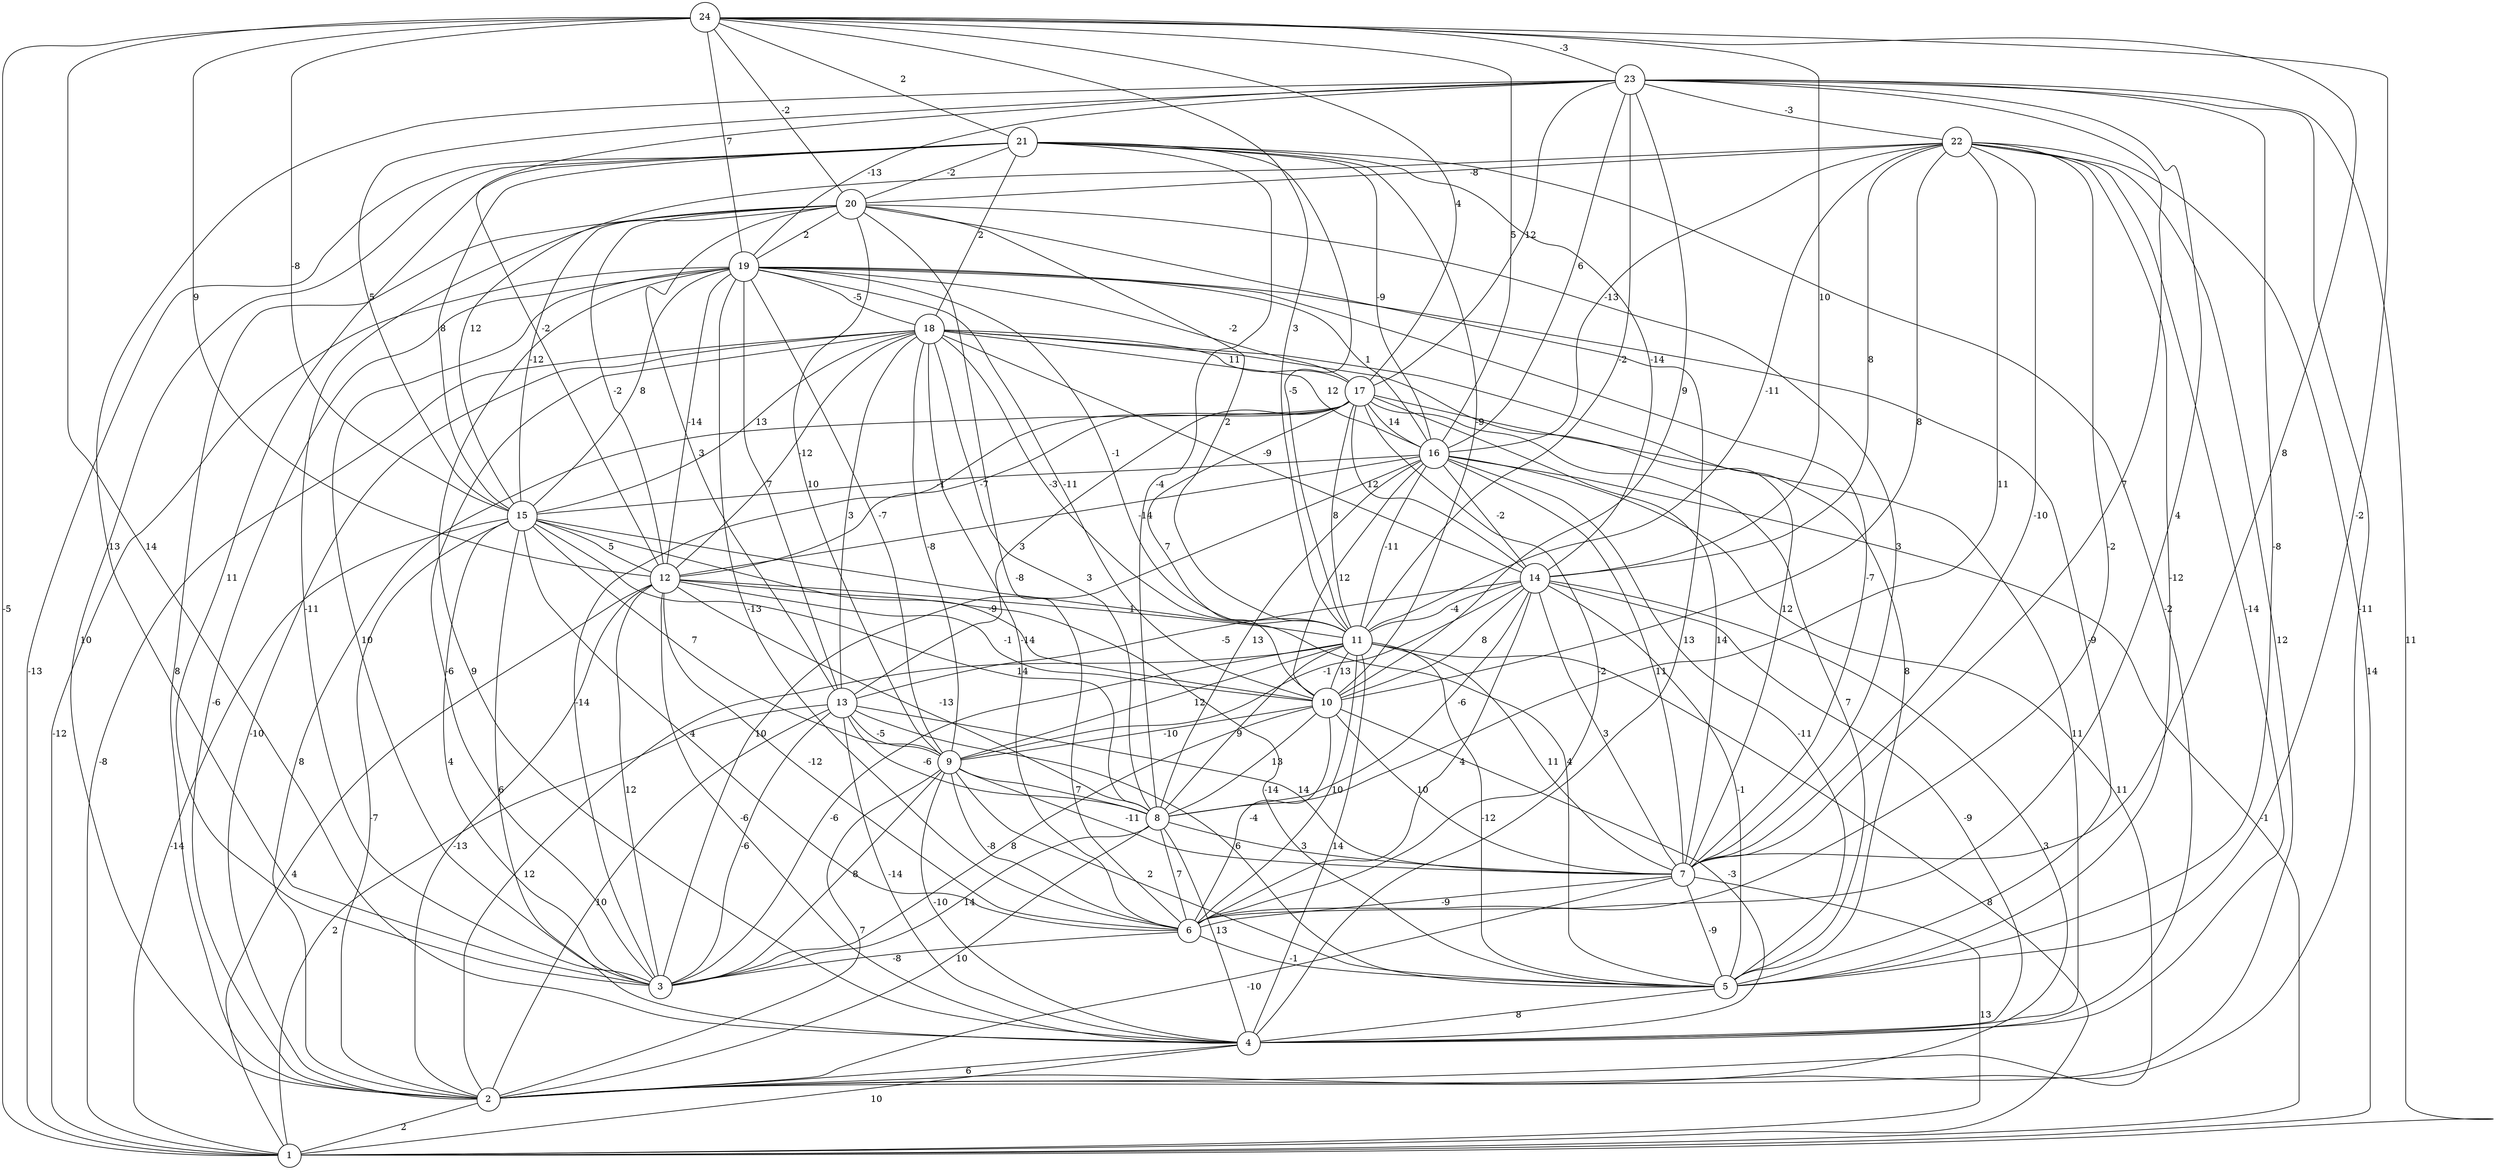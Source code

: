 graph { 
	 fontname="Helvetica,Arial,sans-serif" 
	 node [shape = circle]; 
	 24 -- 1 [label = "-5"];
	 24 -- 4 [label = "14"];
	 24 -- 5 [label = "-2"];
	 24 -- 7 [label = "8"];
	 24 -- 11 [label = "3"];
	 24 -- 12 [label = "9"];
	 24 -- 14 [label = "10"];
	 24 -- 15 [label = "-8"];
	 24 -- 16 [label = "5"];
	 24 -- 17 [label = "4"];
	 24 -- 19 [label = "7"];
	 24 -- 20 [label = "-2"];
	 24 -- 21 [label = "2"];
	 24 -- 23 [label = "-3"];
	 23 -- 1 [label = "11"];
	 23 -- 2 [label = "-11"];
	 23 -- 3 [label = "13"];
	 23 -- 5 [label = "-8"];
	 23 -- 6 [label = "4"];
	 23 -- 7 [label = "7"];
	 23 -- 10 [label = "9"];
	 23 -- 11 [label = "-2"];
	 23 -- 12 [label = "-2"];
	 23 -- 15 [label = "5"];
	 23 -- 16 [label = "6"];
	 23 -- 17 [label = "12"];
	 23 -- 19 [label = "-13"];
	 23 -- 22 [label = "-3"];
	 22 -- 1 [label = "14"];
	 22 -- 2 [label = "12"];
	 22 -- 4 [label = "-14"];
	 22 -- 5 [label = "-12"];
	 22 -- 6 [label = "-2"];
	 22 -- 7 [label = "-10"];
	 22 -- 8 [label = "11"];
	 22 -- 10 [label = "8"];
	 22 -- 11 [label = "-11"];
	 22 -- 14 [label = "8"];
	 22 -- 15 [label = "12"];
	 22 -- 16 [label = "-13"];
	 22 -- 20 [label = "-8"];
	 21 -- 1 [label = "-13"];
	 21 -- 2 [label = "10"];
	 21 -- 3 [label = "11"];
	 21 -- 4 [label = "-2"];
	 21 -- 8 [label = "-4"];
	 21 -- 10 [label = "-9"];
	 21 -- 11 [label = "-5"];
	 21 -- 14 [label = "-14"];
	 21 -- 15 [label = "8"];
	 21 -- 16 [label = "-9"];
	 21 -- 18 [label = "2"];
	 21 -- 20 [label = "-2"];
	 20 -- 2 [label = "8"];
	 20 -- 3 [label = "-11"];
	 20 -- 4 [label = "13"];
	 20 -- 6 [label = "-8"];
	 20 -- 7 [label = "3"];
	 20 -- 9 [label = "10"];
	 20 -- 11 [label = "2"];
	 20 -- 12 [label = "-2"];
	 20 -- 13 [label = "3"];
	 20 -- 15 [label = "-12"];
	 20 -- 19 [label = "2"];
	 19 -- 1 [label = "-12"];
	 19 -- 2 [label = "-6"];
	 19 -- 3 [label = "10"];
	 19 -- 4 [label = "9"];
	 19 -- 5 [label = "-9"];
	 19 -- 6 [label = "-13"];
	 19 -- 7 [label = "-7"];
	 19 -- 9 [label = "-7"];
	 19 -- 10 [label = "-11"];
	 19 -- 11 [label = "-1"];
	 19 -- 12 [label = "-14"];
	 19 -- 13 [label = "7"];
	 19 -- 15 [label = "8"];
	 19 -- 16 [label = "1"];
	 19 -- 17 [label = "-2"];
	 19 -- 18 [label = "-5"];
	 18 -- 1 [label = "-8"];
	 18 -- 2 [label = "-10"];
	 18 -- 3 [label = "-6"];
	 18 -- 5 [label = "8"];
	 18 -- 6 [label = "-14"];
	 18 -- 7 [label = "12"];
	 18 -- 8 [label = "3"];
	 18 -- 9 [label = "-8"];
	 18 -- 11 [label = "-3"];
	 18 -- 12 [label = "-12"];
	 18 -- 13 [label = "3"];
	 18 -- 14 [label = "-9"];
	 18 -- 15 [label = "13"];
	 18 -- 16 [label = "12"];
	 18 -- 17 [label = "11"];
	 17 -- 2 [label = "8"];
	 17 -- 3 [label = "-14"];
	 17 -- 4 [label = "11"];
	 17 -- 5 [label = "7"];
	 17 -- 6 [label = "-2"];
	 17 -- 7 [label = "14"];
	 17 -- 10 [label = "7"];
	 17 -- 11 [label = "8"];
	 17 -- 12 [label = "-7"];
	 17 -- 13 [label = "3"];
	 17 -- 14 [label = "12"];
	 17 -- 16 [label = "14"];
	 16 -- 1 [label = "-1"];
	 16 -- 2 [label = "11"];
	 16 -- 3 [label = "10"];
	 16 -- 5 [label = "-11"];
	 16 -- 7 [label = "11"];
	 16 -- 8 [label = "13"];
	 16 -- 10 [label = "12"];
	 16 -- 11 [label = "-11"];
	 16 -- 12 [label = "-14"];
	 16 -- 14 [label = "-2"];
	 16 -- 15 [label = "-1"];
	 15 -- 1 [label = "-14"];
	 15 -- 2 [label = "-7"];
	 15 -- 3 [label = "4"];
	 15 -- 4 [label = "6"];
	 15 -- 5 [label = "4"];
	 15 -- 6 [label = "4"];
	 15 -- 8 [label = "14"];
	 15 -- 9 [label = "7"];
	 15 -- 10 [label = "-9"];
	 15 -- 12 [label = "5"];
	 14 -- 2 [label = "3"];
	 14 -- 4 [label = "-9"];
	 14 -- 5 [label = "-1"];
	 14 -- 6 [label = "4"];
	 14 -- 7 [label = "3"];
	 14 -- 8 [label = "-6"];
	 14 -- 9 [label = "-1"];
	 14 -- 10 [label = "8"];
	 14 -- 11 [label = "-4"];
	 14 -- 13 [label = "-5"];
	 13 -- 1 [label = "2"];
	 13 -- 2 [label = "10"];
	 13 -- 3 [label = "-6"];
	 13 -- 4 [label = "-14"];
	 13 -- 5 [label = "6"];
	 13 -- 7 [label = "14"];
	 13 -- 8 [label = "-6"];
	 13 -- 9 [label = "-5"];
	 12 -- 1 [label = "4"];
	 12 -- 2 [label = "-13"];
	 12 -- 3 [label = "12"];
	 12 -- 4 [label = "-6"];
	 12 -- 5 [label = "-14"];
	 12 -- 6 [label = "-12"];
	 12 -- 8 [label = "-13"];
	 12 -- 10 [label = "-1"];
	 12 -- 11 [label = "1"];
	 11 -- 1 [label = "8"];
	 11 -- 2 [label = "12"];
	 11 -- 3 [label = "-6"];
	 11 -- 4 [label = "14"];
	 11 -- 5 [label = "-12"];
	 11 -- 6 [label = "10"];
	 11 -- 7 [label = "11"];
	 11 -- 8 [label = "9"];
	 11 -- 9 [label = "12"];
	 11 -- 10 [label = "13"];
	 10 -- 3 [label = "8"];
	 10 -- 4 [label = "-3"];
	 10 -- 6 [label = "-4"];
	 10 -- 7 [label = "10"];
	 10 -- 8 [label = "13"];
	 10 -- 9 [label = "-10"];
	 9 -- 2 [label = "7"];
	 9 -- 3 [label = "8"];
	 9 -- 4 [label = "-10"];
	 9 -- 5 [label = "2"];
	 9 -- 6 [label = "-8"];
	 9 -- 7 [label = "-11"];
	 9 -- 8 [label = "7"];
	 8 -- 2 [label = "10"];
	 8 -- 3 [label = "14"];
	 8 -- 4 [label = "13"];
	 8 -- 6 [label = "7"];
	 8 -- 7 [label = "3"];
	 7 -- 1 [label = "13"];
	 7 -- 2 [label = "-10"];
	 7 -- 5 [label = "-9"];
	 7 -- 6 [label = "-9"];
	 6 -- 3 [label = "-8"];
	 6 -- 5 [label = "-1"];
	 5 -- 4 [label = "8"];
	 4 -- 1 [label = "10"];
	 4 -- 2 [label = "6"];
	 2 -- 1 [label = "2"];
	 1;
	 2;
	 3;
	 4;
	 5;
	 6;
	 7;
	 8;
	 9;
	 10;
	 11;
	 12;
	 13;
	 14;
	 15;
	 16;
	 17;
	 18;
	 19;
	 20;
	 21;
	 22;
	 23;
	 24;
}
